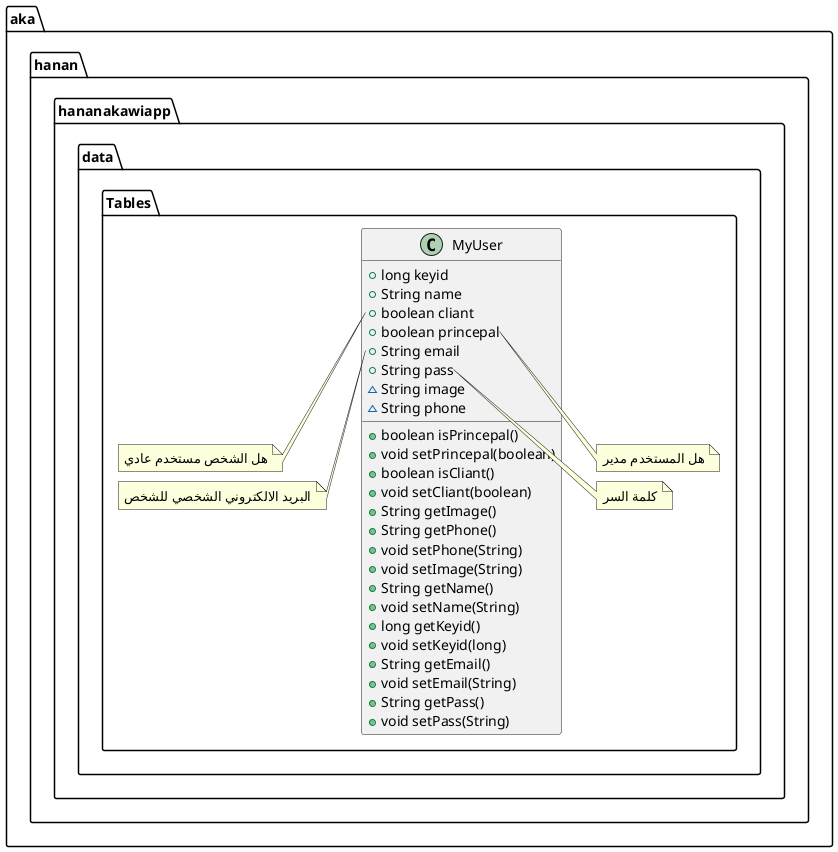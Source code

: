 @startuml
class aka.hanan.hananakawiapp.data.Tables.MyUser {
+ long keyid
+ String name
+ boolean cliant
+ boolean princepal
+ String email
+ String pass
~ String image
~ String phone
+ boolean isPrincepal()
+ void setPrincepal(boolean)
+ boolean isCliant()
+ void setCliant(boolean)
+ String getImage()
+ String getPhone()
+ void setPhone(String)
+ void setImage(String)
+ String getName()
+ void setName(String)
+ long getKeyid()
+ void setKeyid(long)
+ String getEmail()
+ void setEmail(String)
+ String getPass()
+ void setPass(String)
}
note left of aka.hanan.hananakawiapp.data.Tables.MyUser::cliant
هل الشخص مستخدم عادي
end note
note right of aka.hanan.hananakawiapp.data.Tables.MyUser::princepal
هل المستخدم مدير
end note
note left of aka.hanan.hananakawiapp.data.Tables.MyUser::email
البريد الالكتروني الشخصي للشخص
end note
note right of aka.hanan.hananakawiapp.data.Tables.MyUser::pass
كلمة السر
end note


@enduml